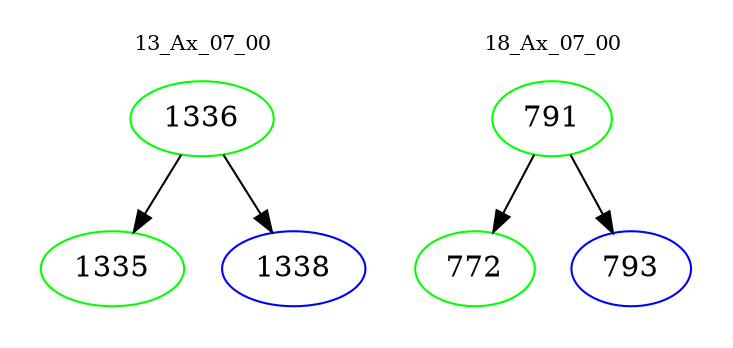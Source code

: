 digraph{
subgraph cluster_0 {
color = white
label = "13_Ax_07_00";
fontsize=10;
T0_1336 [label="1336", color="green"]
T0_1336 -> T0_1335 [color="black"]
T0_1335 [label="1335", color="green"]
T0_1336 -> T0_1338 [color="black"]
T0_1338 [label="1338", color="blue"]
}
subgraph cluster_1 {
color = white
label = "18_Ax_07_00";
fontsize=10;
T1_791 [label="791", color="green"]
T1_791 -> T1_772 [color="black"]
T1_772 [label="772", color="green"]
T1_791 -> T1_793 [color="black"]
T1_793 [label="793", color="blue"]
}
}
